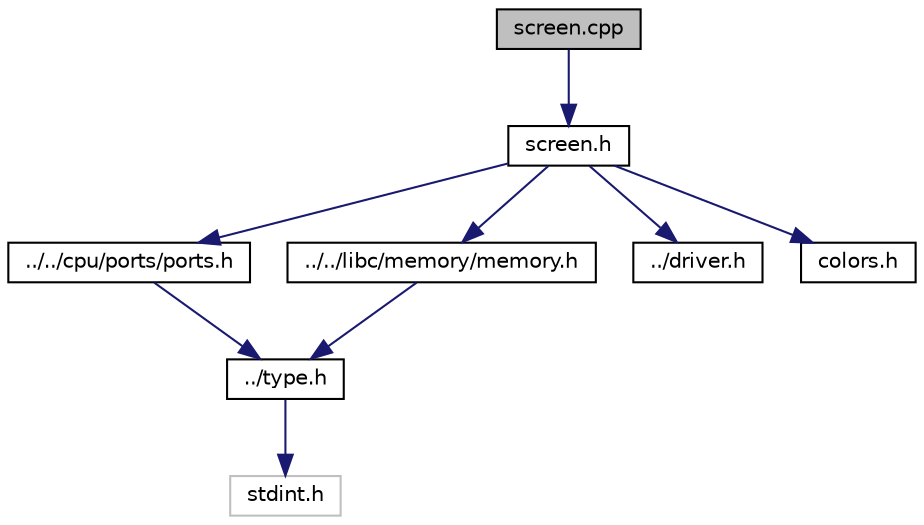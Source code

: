 digraph "screen.cpp"
{
 // LATEX_PDF_SIZE
  edge [fontname="Helvetica",fontsize="10",labelfontname="Helvetica",labelfontsize="10"];
  node [fontname="Helvetica",fontsize="10",shape=record];
  Node0 [label="screen.cpp",height=0.2,width=0.4,color="black", fillcolor="grey75", style="filled", fontcolor="black",tooltip="Screen driver definitions file."];
  Node0 -> Node1 [color="midnightblue",fontsize="10",style="solid",fontname="Helvetica"];
  Node1 [label="screen.h",height=0.2,width=0.4,color="black", fillcolor="white", style="filled",URL="$screen_8h.html",tooltip="Screen driver header file. Provides a class for printing and interacting with video memory."];
  Node1 -> Node2 [color="midnightblue",fontsize="10",style="solid",fontname="Helvetica"];
  Node2 [label="../../cpu/ports/ports.h",height=0.2,width=0.4,color="black", fillcolor="white", style="filled",URL="$ports_8h.html",tooltip="Ports header file. Provides a class for getting and setting values at different ports."];
  Node2 -> Node3 [color="midnightblue",fontsize="10",style="solid",fontname="Helvetica"];
  Node3 [label="../type.h",height=0.2,width=0.4,color="black", fillcolor="white", style="filled",URL="$type_8h.html",tooltip="Defines various special types and includes stdint.h."];
  Node3 -> Node4 [color="midnightblue",fontsize="10",style="solid",fontname="Helvetica"];
  Node4 [label="stdint.h",height=0.2,width=0.4,color="grey75", fillcolor="white", style="filled",tooltip=" "];
  Node1 -> Node5 [color="midnightblue",fontsize="10",style="solid",fontname="Helvetica"];
  Node5 [label="../../libc/memory/memory.h",height=0.2,width=0.4,color="black", fillcolor="white", style="filled",URL="$memory_8h.html",tooltip="Memory library header file."];
  Node5 -> Node3 [color="midnightblue",fontsize="10",style="solid",fontname="Helvetica"];
  Node1 -> Node6 [color="midnightblue",fontsize="10",style="solid",fontname="Helvetica"];
  Node6 [label="../driver.h",height=0.2,width=0.4,color="black", fillcolor="white", style="filled",URL="$driver_8h.html",tooltip="Driver header file."];
  Node1 -> Node7 [color="midnightblue",fontsize="10",style="solid",fontname="Helvetica"];
  Node7 [label="colors.h",height=0.2,width=0.4,color="black", fillcolor="white", style="filled",URL="$colors_8h.html",tooltip="Colors header file. All terminal color constants are defined here."];
}

